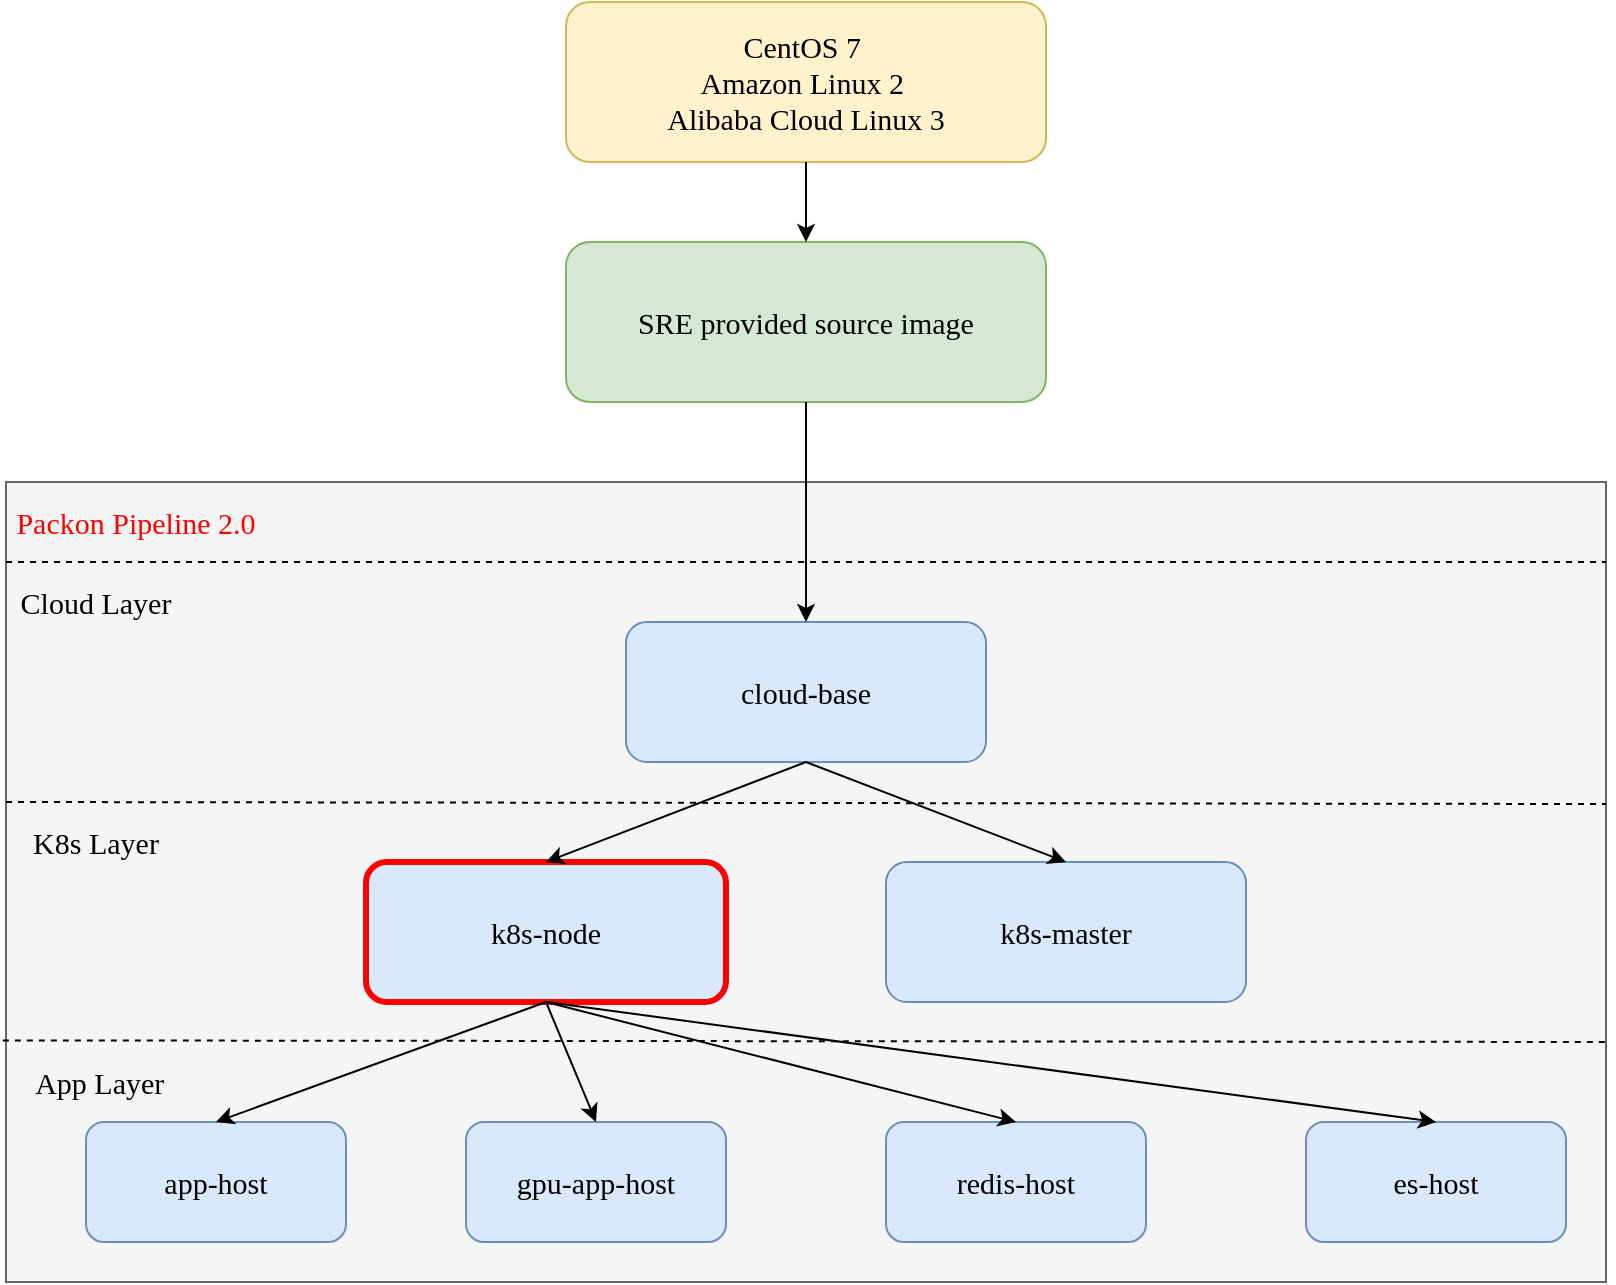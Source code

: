 <mxfile version="22.1.1" type="github">
  <diagram name="Page-1" id="fqOwUuaoLS2B61Loj_uW">
    <mxGraphModel dx="2213" dy="796" grid="1" gridSize="10" guides="1" tooltips="1" connect="1" arrows="1" fold="1" page="1" pageScale="1" pageWidth="850" pageHeight="1100" math="0" shadow="0">
      <root>
        <mxCell id="0" />
        <mxCell id="1" parent="0" />
        <mxCell id="R6VNbhdo5qa_48SImoUf-3" value="CentOS 7&amp;nbsp;&lt;br&gt;Amazon Linux 2&amp;nbsp;&lt;br&gt;Alibaba Cloud Linux 3" style="rounded=1;whiteSpace=wrap;html=1;fillColor=#fff2cc;strokeColor=#d6b656;fontFamily=Times New Roman;fontSize=15;" parent="1" vertex="1">
          <mxGeometry x="280" y="160" width="240" height="80" as="geometry" />
        </mxCell>
        <mxCell id="R6VNbhdo5qa_48SImoUf-4" value="SRE provided source image" style="rounded=1;whiteSpace=wrap;html=1;fillColor=#d5e8d4;strokeColor=#82b366;fontFamily=Times New Roman;fontSize=15;" parent="1" vertex="1">
          <mxGeometry x="280" y="280" width="240" height="80" as="geometry" />
        </mxCell>
        <mxCell id="R6VNbhdo5qa_48SImoUf-5" value="" style="rounded=0;whiteSpace=wrap;html=1;fillColor=#f5f5f5;fontColor=#333333;strokeColor=#666666;fontFamily=Times New Roman;" parent="1" vertex="1">
          <mxGeometry y="400" width="800" height="400" as="geometry" />
        </mxCell>
        <mxCell id="R6VNbhdo5qa_48SImoUf-6" value="" style="endArrow=classic;html=1;rounded=0;exitX=0.5;exitY=1;exitDx=0;exitDy=0;entryX=0.5;entryY=0;entryDx=0;entryDy=0;fontFamily=Times New Roman;" parent="1" source="R6VNbhdo5qa_48SImoUf-3" target="R6VNbhdo5qa_48SImoUf-4" edge="1">
          <mxGeometry width="50" height="50" relative="1" as="geometry">
            <mxPoint x="400" y="520" as="sourcePoint" />
            <mxPoint x="450" y="470" as="targetPoint" />
          </mxGeometry>
        </mxCell>
        <mxCell id="R6VNbhdo5qa_48SImoUf-9" value="Packon Pipeline 2.0" style="text;html=1;strokeColor=none;fillColor=none;align=center;verticalAlign=middle;whiteSpace=wrap;rounded=0;fontFamily=Times New Roman;fontSize=15;fontColor=#FF0000;" parent="1" vertex="1">
          <mxGeometry y="400" width="130" height="40" as="geometry" />
        </mxCell>
        <mxCell id="R6VNbhdo5qa_48SImoUf-10" value="cloud-base" style="rounded=1;whiteSpace=wrap;html=1;fontFamily=Times New Roman;fontSize=15;fillColor=#dae8fc;strokeColor=#6c8ebf;" parent="1" vertex="1">
          <mxGeometry x="310" y="470" width="180" height="70" as="geometry" />
        </mxCell>
        <mxCell id="R6VNbhdo5qa_48SImoUf-15" value="" style="endArrow=none;html=1;rounded=0;exitX=0;exitY=1;exitDx=0;exitDy=0;dashed=1;" parent="1" source="R6VNbhdo5qa_48SImoUf-9" edge="1">
          <mxGeometry width="50" height="50" relative="1" as="geometry">
            <mxPoint x="400" y="690" as="sourcePoint" />
            <mxPoint x="800" y="440" as="targetPoint" />
          </mxGeometry>
        </mxCell>
        <mxCell id="R6VNbhdo5qa_48SImoUf-16" value="Cloud Layer" style="text;html=1;strokeColor=none;fillColor=none;align=center;verticalAlign=middle;whiteSpace=wrap;rounded=0;fontSize=15;fontFamily=Times New Roman;" parent="1" vertex="1">
          <mxGeometry y="440" width="90" height="40" as="geometry" />
        </mxCell>
        <mxCell id="R6VNbhdo5qa_48SImoUf-17" value="" style="endArrow=none;html=1;rounded=0;exitX=0;exitY=0;exitDx=0;exitDy=0;dashed=1;" parent="1" source="R6VNbhdo5qa_48SImoUf-18" edge="1">
          <mxGeometry width="50" height="50" relative="1" as="geometry">
            <mxPoint y="560" as="sourcePoint" />
            <mxPoint x="800" y="561" as="targetPoint" />
          </mxGeometry>
        </mxCell>
        <mxCell id="R6VNbhdo5qa_48SImoUf-18" value="K8s Layer" style="text;html=1;strokeColor=none;fillColor=none;align=center;verticalAlign=middle;whiteSpace=wrap;rounded=0;fontSize=15;fontFamily=Times New Roman;" parent="1" vertex="1">
          <mxGeometry y="560" width="90" height="40" as="geometry" />
        </mxCell>
        <mxCell id="R6VNbhdo5qa_48SImoUf-19" value="k8s-node" style="rounded=1;whiteSpace=wrap;html=1;fontFamily=Times New Roman;fontSize=15;fillColor=#dae8fc;strokeColor=#FF0000;strokeWidth=3;" parent="1" vertex="1">
          <mxGeometry x="180" y="590" width="180" height="70" as="geometry" />
        </mxCell>
        <mxCell id="R6VNbhdo5qa_48SImoUf-20" value="k8s-master" style="rounded=1;whiteSpace=wrap;html=1;fontFamily=Times New Roman;fontSize=15;fillColor=#dae8fc;strokeColor=#6c8ebf;" parent="1" vertex="1">
          <mxGeometry x="440" y="590" width="180" height="70" as="geometry" />
        </mxCell>
        <mxCell id="R6VNbhdo5qa_48SImoUf-21" value="" style="endArrow=none;html=1;rounded=0;dashed=1;entryX=1.003;entryY=0.7;entryDx=0;entryDy=0;entryPerimeter=0;exitX=-0.002;exitY=0.698;exitDx=0;exitDy=0;exitPerimeter=0;" parent="1" source="R6VNbhdo5qa_48SImoUf-5" target="R6VNbhdo5qa_48SImoUf-5" edge="1">
          <mxGeometry width="50" height="50" relative="1" as="geometry">
            <mxPoint y="720" as="sourcePoint" />
            <mxPoint x="810" y="571" as="targetPoint" />
          </mxGeometry>
        </mxCell>
        <mxCell id="R6VNbhdo5qa_48SImoUf-22" value="&amp;nbsp;App Layer" style="text;html=1;strokeColor=none;fillColor=none;align=center;verticalAlign=middle;whiteSpace=wrap;rounded=0;fontSize=15;fontFamily=Times New Roman;" parent="1" vertex="1">
          <mxGeometry y="680" width="90" height="40" as="geometry" />
        </mxCell>
        <mxCell id="R6VNbhdo5qa_48SImoUf-23" value="" style="endArrow=classic;html=1;rounded=0;exitX=0.5;exitY=1;exitDx=0;exitDy=0;entryX=0.5;entryY=0;entryDx=0;entryDy=0;fontFamily=Times New Roman;" parent="1" source="R6VNbhdo5qa_48SImoUf-4" target="R6VNbhdo5qa_48SImoUf-10" edge="1">
          <mxGeometry width="50" height="50" relative="1" as="geometry">
            <mxPoint x="410" y="250" as="sourcePoint" />
            <mxPoint x="410" y="290" as="targetPoint" />
          </mxGeometry>
        </mxCell>
        <mxCell id="R6VNbhdo5qa_48SImoUf-25" value="app-host" style="rounded=1;whiteSpace=wrap;html=1;fontFamily=Times New Roman;fontSize=15;fillColor=#dae8fc;strokeColor=#6c8ebf;" parent="1" vertex="1">
          <mxGeometry x="40" y="720" width="130" height="60" as="geometry" />
        </mxCell>
        <mxCell id="R6VNbhdo5qa_48SImoUf-27" value="gpu-app-host" style="rounded=1;whiteSpace=wrap;html=1;fontFamily=Times New Roman;fontSize=15;fillColor=#dae8fc;strokeColor=#6c8ebf;" parent="1" vertex="1">
          <mxGeometry x="230" y="720" width="130" height="60" as="geometry" />
        </mxCell>
        <mxCell id="R6VNbhdo5qa_48SImoUf-28" value="redis-host" style="rounded=1;whiteSpace=wrap;html=1;fontFamily=Times New Roman;fontSize=15;fillColor=#dae8fc;strokeColor=#6c8ebf;" parent="1" vertex="1">
          <mxGeometry x="440" y="720" width="130" height="60" as="geometry" />
        </mxCell>
        <mxCell id="R6VNbhdo5qa_48SImoUf-29" value="es-host" style="rounded=1;whiteSpace=wrap;html=1;fontFamily=Times New Roman;fontSize=15;fillColor=#dae8fc;strokeColor=#6c8ebf;" parent="1" vertex="1">
          <mxGeometry x="650" y="720" width="130" height="60" as="geometry" />
        </mxCell>
        <mxCell id="R6VNbhdo5qa_48SImoUf-30" value="" style="endArrow=classic;html=1;rounded=0;exitX=0.5;exitY=1;exitDx=0;exitDy=0;entryX=0.5;entryY=0;entryDx=0;entryDy=0;fontFamily=Times New Roman;" parent="1" source="R6VNbhdo5qa_48SImoUf-10" target="R6VNbhdo5qa_48SImoUf-19" edge="1">
          <mxGeometry width="50" height="50" relative="1" as="geometry">
            <mxPoint x="410" y="370" as="sourcePoint" />
            <mxPoint x="410" y="480" as="targetPoint" />
          </mxGeometry>
        </mxCell>
        <mxCell id="R6VNbhdo5qa_48SImoUf-31" value="" style="endArrow=classic;html=1;rounded=0;exitX=0.5;exitY=1;exitDx=0;exitDy=0;entryX=0.5;entryY=0;entryDx=0;entryDy=0;fontFamily=Times New Roman;" parent="1" source="R6VNbhdo5qa_48SImoUf-10" target="R6VNbhdo5qa_48SImoUf-20" edge="1">
          <mxGeometry width="50" height="50" relative="1" as="geometry">
            <mxPoint x="410" y="550" as="sourcePoint" />
            <mxPoint x="280" y="600" as="targetPoint" />
          </mxGeometry>
        </mxCell>
        <mxCell id="R6VNbhdo5qa_48SImoUf-32" value="" style="endArrow=classic;html=1;rounded=0;exitX=0.5;exitY=1;exitDx=0;exitDy=0;entryX=0.5;entryY=0;entryDx=0;entryDy=0;fontFamily=Times New Roman;" parent="1" source="R6VNbhdo5qa_48SImoUf-19" target="R6VNbhdo5qa_48SImoUf-25" edge="1">
          <mxGeometry width="50" height="50" relative="1" as="geometry">
            <mxPoint x="410" y="550" as="sourcePoint" />
            <mxPoint x="280" y="600" as="targetPoint" />
          </mxGeometry>
        </mxCell>
        <mxCell id="R6VNbhdo5qa_48SImoUf-33" value="" style="endArrow=classic;html=1;rounded=0;exitX=0.5;exitY=1;exitDx=0;exitDy=0;entryX=0.5;entryY=0;entryDx=0;entryDy=0;fontFamily=Times New Roman;" parent="1" source="R6VNbhdo5qa_48SImoUf-19" target="R6VNbhdo5qa_48SImoUf-27" edge="1">
          <mxGeometry width="50" height="50" relative="1" as="geometry">
            <mxPoint x="280" y="670" as="sourcePoint" />
            <mxPoint x="115" y="730" as="targetPoint" />
          </mxGeometry>
        </mxCell>
        <mxCell id="R6VNbhdo5qa_48SImoUf-34" value="" style="endArrow=classic;html=1;rounded=0;exitX=0.5;exitY=1;exitDx=0;exitDy=0;entryX=0.5;entryY=0;entryDx=0;entryDy=0;fontFamily=Times New Roman;" parent="1" source="R6VNbhdo5qa_48SImoUf-19" target="R6VNbhdo5qa_48SImoUf-28" edge="1">
          <mxGeometry width="50" height="50" relative="1" as="geometry">
            <mxPoint x="280" y="670" as="sourcePoint" />
            <mxPoint x="305" y="730" as="targetPoint" />
          </mxGeometry>
        </mxCell>
        <mxCell id="R6VNbhdo5qa_48SImoUf-35" value="" style="endArrow=classic;html=1;rounded=0;entryX=0.5;entryY=0;entryDx=0;entryDy=0;fontFamily=Times New Roman;" parent="1" target="R6VNbhdo5qa_48SImoUf-29" edge="1">
          <mxGeometry width="50" height="50" relative="1" as="geometry">
            <mxPoint x="270" y="660" as="sourcePoint" />
            <mxPoint x="515" y="730" as="targetPoint" />
          </mxGeometry>
        </mxCell>
      </root>
    </mxGraphModel>
  </diagram>
</mxfile>
